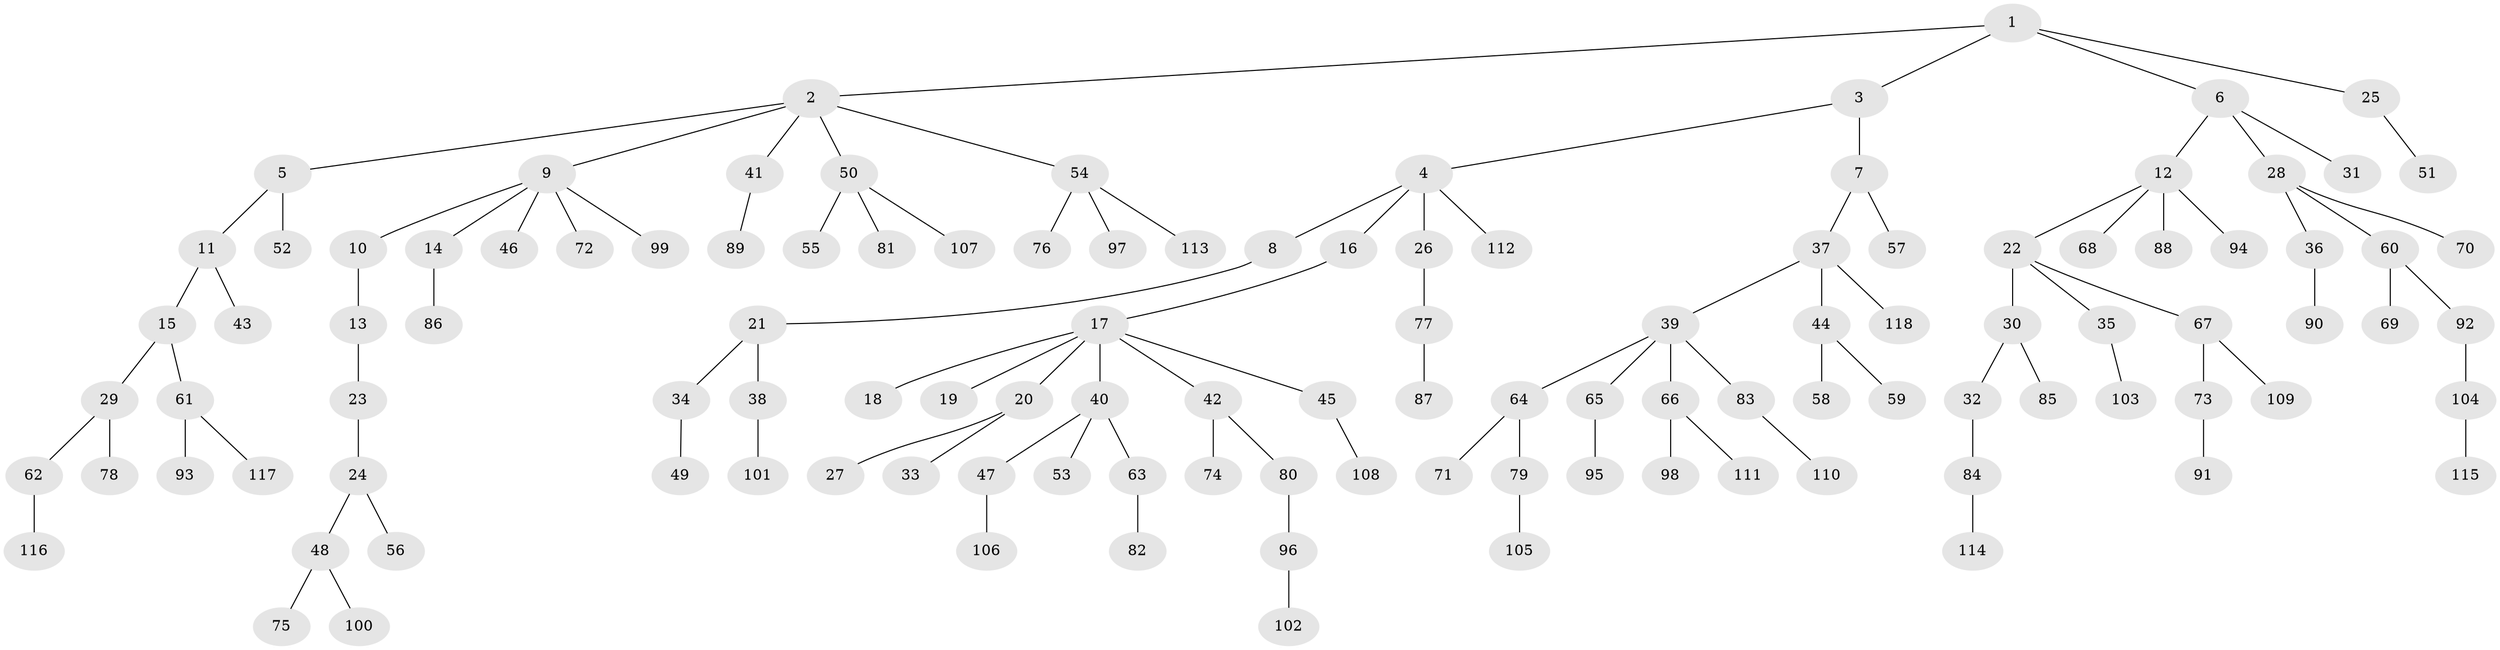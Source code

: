 // Generated by graph-tools (version 1.1) at 2025/52/03/09/25 04:52:35]
// undirected, 118 vertices, 117 edges
graph export_dot {
graph [start="1"]
  node [color=gray90,style=filled];
  1;
  2;
  3;
  4;
  5;
  6;
  7;
  8;
  9;
  10;
  11;
  12;
  13;
  14;
  15;
  16;
  17;
  18;
  19;
  20;
  21;
  22;
  23;
  24;
  25;
  26;
  27;
  28;
  29;
  30;
  31;
  32;
  33;
  34;
  35;
  36;
  37;
  38;
  39;
  40;
  41;
  42;
  43;
  44;
  45;
  46;
  47;
  48;
  49;
  50;
  51;
  52;
  53;
  54;
  55;
  56;
  57;
  58;
  59;
  60;
  61;
  62;
  63;
  64;
  65;
  66;
  67;
  68;
  69;
  70;
  71;
  72;
  73;
  74;
  75;
  76;
  77;
  78;
  79;
  80;
  81;
  82;
  83;
  84;
  85;
  86;
  87;
  88;
  89;
  90;
  91;
  92;
  93;
  94;
  95;
  96;
  97;
  98;
  99;
  100;
  101;
  102;
  103;
  104;
  105;
  106;
  107;
  108;
  109;
  110;
  111;
  112;
  113;
  114;
  115;
  116;
  117;
  118;
  1 -- 2;
  1 -- 3;
  1 -- 6;
  1 -- 25;
  2 -- 5;
  2 -- 9;
  2 -- 41;
  2 -- 50;
  2 -- 54;
  3 -- 4;
  3 -- 7;
  4 -- 8;
  4 -- 16;
  4 -- 26;
  4 -- 112;
  5 -- 11;
  5 -- 52;
  6 -- 12;
  6 -- 28;
  6 -- 31;
  7 -- 37;
  7 -- 57;
  8 -- 21;
  9 -- 10;
  9 -- 14;
  9 -- 46;
  9 -- 72;
  9 -- 99;
  10 -- 13;
  11 -- 15;
  11 -- 43;
  12 -- 22;
  12 -- 68;
  12 -- 88;
  12 -- 94;
  13 -- 23;
  14 -- 86;
  15 -- 29;
  15 -- 61;
  16 -- 17;
  17 -- 18;
  17 -- 19;
  17 -- 20;
  17 -- 40;
  17 -- 42;
  17 -- 45;
  20 -- 27;
  20 -- 33;
  21 -- 34;
  21 -- 38;
  22 -- 30;
  22 -- 35;
  22 -- 67;
  23 -- 24;
  24 -- 48;
  24 -- 56;
  25 -- 51;
  26 -- 77;
  28 -- 36;
  28 -- 60;
  28 -- 70;
  29 -- 62;
  29 -- 78;
  30 -- 32;
  30 -- 85;
  32 -- 84;
  34 -- 49;
  35 -- 103;
  36 -- 90;
  37 -- 39;
  37 -- 44;
  37 -- 118;
  38 -- 101;
  39 -- 64;
  39 -- 65;
  39 -- 66;
  39 -- 83;
  40 -- 47;
  40 -- 53;
  40 -- 63;
  41 -- 89;
  42 -- 74;
  42 -- 80;
  44 -- 58;
  44 -- 59;
  45 -- 108;
  47 -- 106;
  48 -- 75;
  48 -- 100;
  50 -- 55;
  50 -- 81;
  50 -- 107;
  54 -- 76;
  54 -- 97;
  54 -- 113;
  60 -- 69;
  60 -- 92;
  61 -- 93;
  61 -- 117;
  62 -- 116;
  63 -- 82;
  64 -- 71;
  64 -- 79;
  65 -- 95;
  66 -- 98;
  66 -- 111;
  67 -- 73;
  67 -- 109;
  73 -- 91;
  77 -- 87;
  79 -- 105;
  80 -- 96;
  83 -- 110;
  84 -- 114;
  92 -- 104;
  96 -- 102;
  104 -- 115;
}
